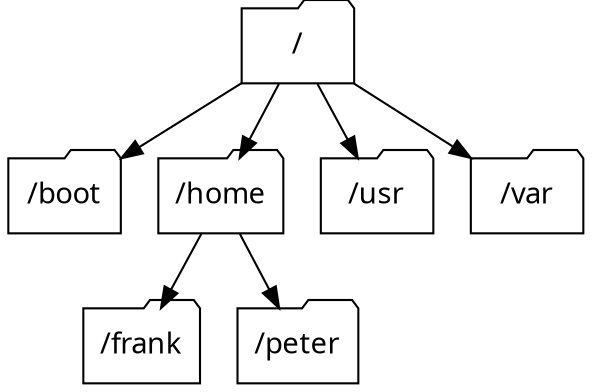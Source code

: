 digraph a {
  node [fontname = "Handlee" shape=folder];
  edge [];

  "/";
  "/boot";
  "/home";
  "/usr";
  "/var";
  "/frank";
  "/peter";

  "/" -> "/boot";
  "/" -> "/home";
  "/" -> "/usr";
  "/" -> "/var";
  "/home" -> "/frank";
  "/home" -> "/peter";
}